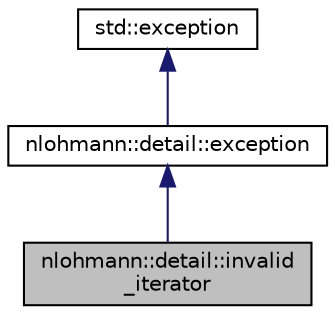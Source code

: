 digraph "nlohmann::detail::invalid_iterator"
{
 // LATEX_PDF_SIZE
  edge [fontname="Helvetica",fontsize="10",labelfontname="Helvetica",labelfontsize="10"];
  node [fontname="Helvetica",fontsize="10",shape=record];
  Node1 [label="nlohmann::detail::invalid\l_iterator",height=0.2,width=0.4,color="black", fillcolor="grey75", style="filled", fontcolor="black",tooltip="exception indicating errors with iterators"];
  Node2 -> Node1 [dir="back",color="midnightblue",fontsize="10",style="solid",fontname="Helvetica"];
  Node2 [label="nlohmann::detail::exception",height=0.2,width=0.4,color="black", fillcolor="white", style="filled",URL="$classnlohmann_1_1detail_1_1exception.html",tooltip="general exception of the basic_json class"];
  Node3 -> Node2 [dir="back",color="midnightblue",fontsize="10",style="solid",fontname="Helvetica"];
  Node3 [label="std::exception",height=0.2,width=0.4,color="black", fillcolor="white", style="filled",tooltip=" "];
}
